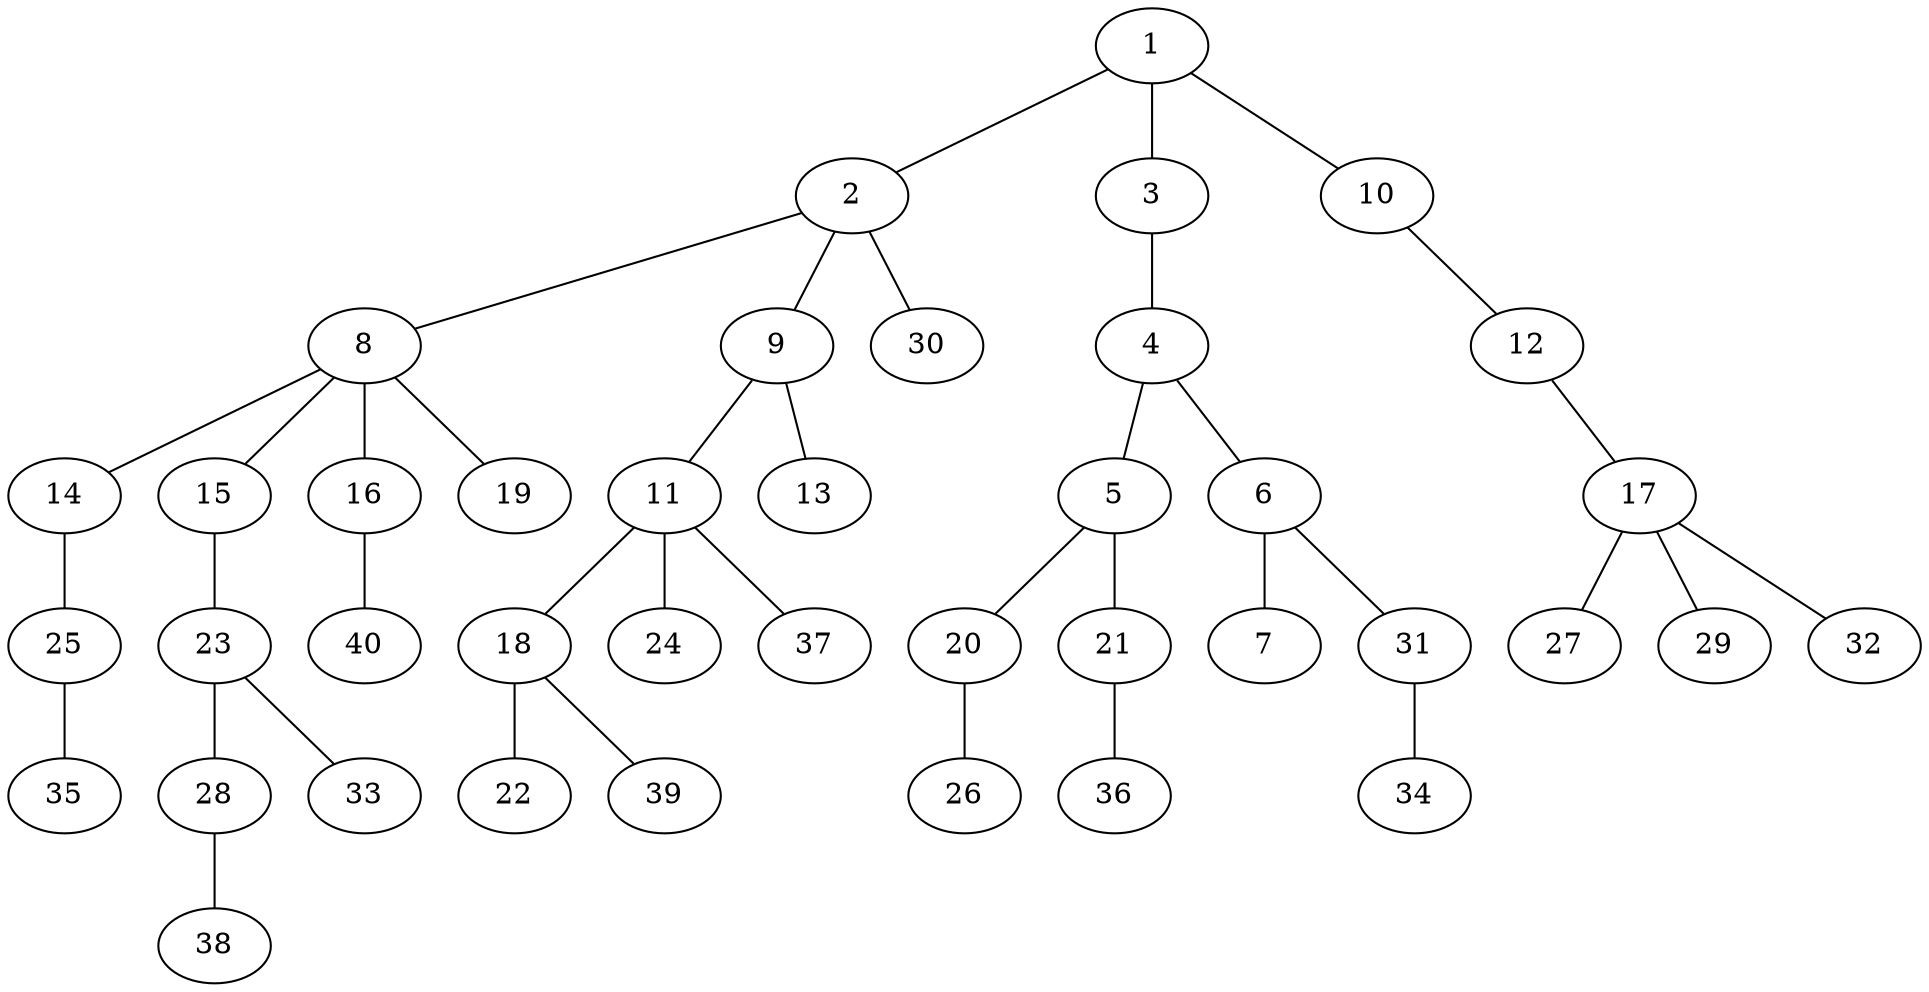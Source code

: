 graph graphname {1--2
1--3
1--10
2--8
2--9
2--30
3--4
4--5
4--6
5--20
5--21
6--7
6--31
8--14
8--15
8--16
8--19
9--11
9--13
10--12
11--18
11--24
11--37
12--17
14--25
15--23
16--40
17--27
17--29
17--32
18--22
18--39
20--26
21--36
23--28
23--33
25--35
28--38
31--34
}